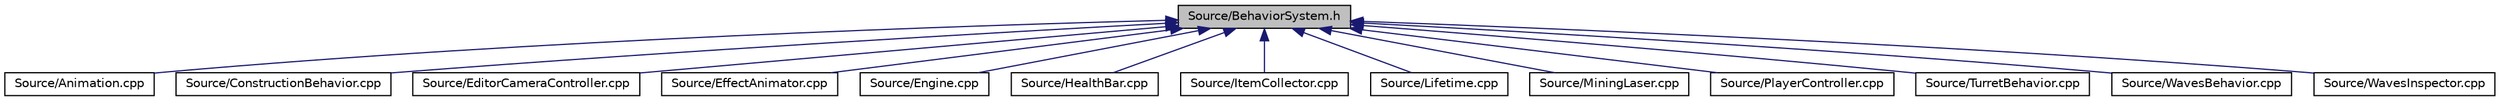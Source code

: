 digraph "Source/BehaviorSystem.h"
{
 // LATEX_PDF_SIZE
  edge [fontname="Helvetica",fontsize="10",labelfontname="Helvetica",labelfontsize="10"];
  node [fontname="Helvetica",fontsize="10",shape=record];
  Node1 [label="Source/BehaviorSystem.h",height=0.2,width=0.4,color="black", fillcolor="grey75", style="filled", fontcolor="black",tooltip="System that keeps track of and updates a specific kind of Behavior."];
  Node1 -> Node2 [dir="back",color="midnightblue",fontsize="10",style="solid",fontname="Helvetica"];
  Node2 [label="Source/Animation.cpp",height=0.2,width=0.4,color="black", fillcolor="white", style="filled",URL="$Animation_8cpp.html",tooltip="animation component implimentation"];
  Node1 -> Node3 [dir="back",color="midnightblue",fontsize="10",style="solid",fontname="Helvetica"];
  Node3 [label="Source/ConstructionBehavior.cpp",height=0.2,width=0.4,color="black", fillcolor="white", style="filled",URL="$ConstructionBehavior_8cpp.html",tooltip="handles the construction of towers and modification of terrain"];
  Node1 -> Node4 [dir="back",color="midnightblue",fontsize="10",style="solid",fontname="Helvetica"];
  Node4 [label="Source/EditorCameraController.cpp",height=0.2,width=0.4,color="black", fillcolor="white", style="filled",URL="$EditorCameraController_8cpp.html",tooltip="controls the camera while in the editor"];
  Node1 -> Node5 [dir="back",color="midnightblue",fontsize="10",style="solid",fontname="Helvetica"];
  Node5 [label="Source/EffectAnimator.cpp",height=0.2,width=0.4,color="black", fillcolor="white", style="filled",URL="$EffectAnimator_8cpp.html",tooltip="Component that animates a Transform's matrix."];
  Node1 -> Node6 [dir="back",color="midnightblue",fontsize="10",style="solid",fontname="Helvetica"];
  Node6 [label="Source/Engine.cpp",height=0.2,width=0.4,color="black", fillcolor="white", style="filled",URL="$Engine_8cpp.html",tooltip="Engine class."];
  Node1 -> Node7 [dir="back",color="midnightblue",fontsize="10",style="solid",fontname="Helvetica"];
  Node7 [label="Source/HealthBar.cpp",height=0.2,width=0.4,color="black", fillcolor="white", style="filled",URL="$HealthBar_8cpp.html",tooltip="health bar UI that displays offset from an Entity with a Health component"];
  Node1 -> Node8 [dir="back",color="midnightblue",fontsize="10",style="solid",fontname="Helvetica"];
  Node8 [label="Source/ItemCollector.cpp",height=0.2,width=0.4,color="black", fillcolor="white", style="filled",URL="$ItemCollector_8cpp.html",tooltip="Component that attracts and collects item entities in the world."];
  Node1 -> Node9 [dir="back",color="midnightblue",fontsize="10",style="solid",fontname="Helvetica"];
  Node9 [label="Source/Lifetime.cpp",height=0.2,width=0.4,color="black", fillcolor="white", style="filled",URL="$Lifetime_8cpp.html",tooltip="Component that destroys it's Enity after a given length of time."];
  Node1 -> Node10 [dir="back",color="midnightblue",fontsize="10",style="solid",fontname="Helvetica"];
  Node10 [label="Source/MiningLaser.cpp",height=0.2,width=0.4,color="black", fillcolor="white", style="filled",URL="$MiningLaser_8cpp.html",tooltip="Digging laser controllable by an entity."];
  Node1 -> Node11 [dir="back",color="midnightblue",fontsize="10",style="solid",fontname="Helvetica"];
  Node11 [label="Source/PlayerController.cpp",height=0.2,width=0.4,color="black", fillcolor="white", style="filled",URL="$PlayerController_8cpp.html",tooltip="PlayerController Behaviour Class."];
  Node1 -> Node12 [dir="back",color="midnightblue",fontsize="10",style="solid",fontname="Helvetica"];
  Node12 [label="Source/TurretBehavior.cpp",height=0.2,width=0.4,color="black", fillcolor="white", style="filled",URL="$TurretBehavior_8cpp.html",tooltip="Behavior Compenent for Basic Turret"];
  Node1 -> Node13 [dir="back",color="midnightblue",fontsize="10",style="solid",fontname="Helvetica"];
  Node13 [label="Source/WavesBehavior.cpp",height=0.2,width=0.4,color="black", fillcolor="white", style="filled",URL="$WavesBehavior_8cpp.html",tooltip="Definitions for wave and spawning behavior."];
  Node1 -> Node14 [dir="back",color="midnightblue",fontsize="10",style="solid",fontname="Helvetica"];
  Node14 [label="Source/WavesInspector.cpp",height=0.2,width=0.4,color="black", fillcolor="white", style="filled",URL="$WavesInspector_8cpp.html",tooltip="Definitions for wave and spawning editing in game."];
}
